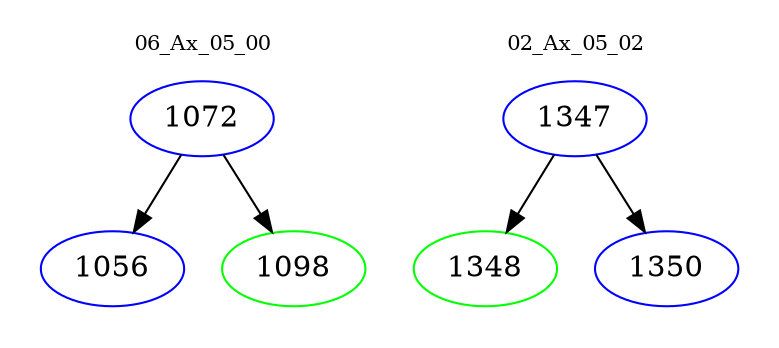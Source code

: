 digraph{
subgraph cluster_0 {
color = white
label = "06_Ax_05_00";
fontsize=10;
T0_1072 [label="1072", color="blue"]
T0_1072 -> T0_1056 [color="black"]
T0_1056 [label="1056", color="blue"]
T0_1072 -> T0_1098 [color="black"]
T0_1098 [label="1098", color="green"]
}
subgraph cluster_1 {
color = white
label = "02_Ax_05_02";
fontsize=10;
T1_1347 [label="1347", color="blue"]
T1_1347 -> T1_1348 [color="black"]
T1_1348 [label="1348", color="green"]
T1_1347 -> T1_1350 [color="black"]
T1_1350 [label="1350", color="blue"]
}
}
